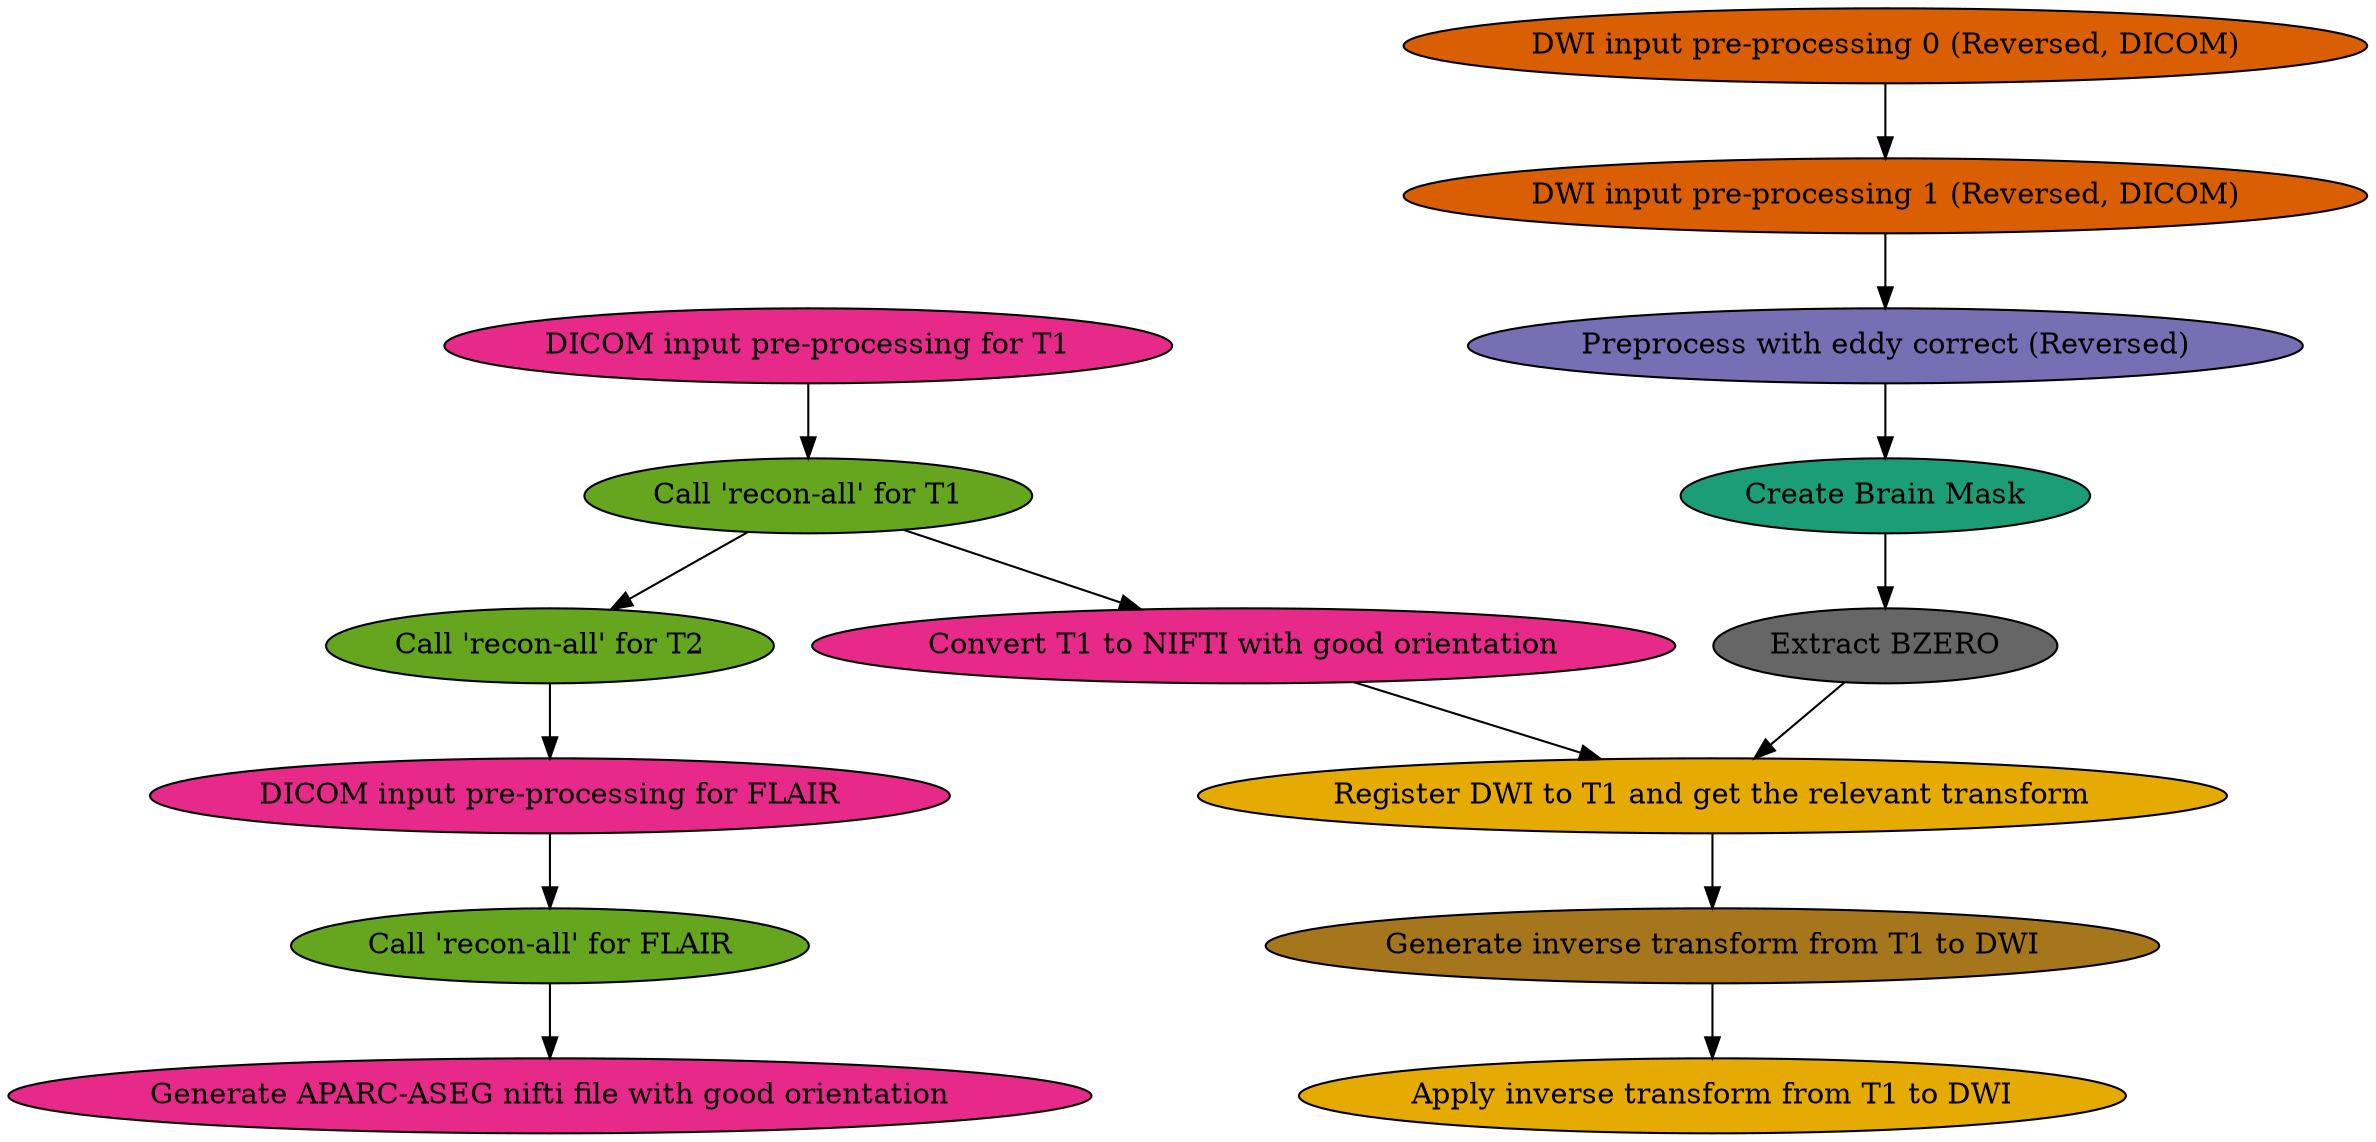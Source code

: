 digraph dag {
    ratio=fill
    node [style=filled,color="#444444",fillcolor="#ffed6f"]
    edge [arrowhead=normal,arrowsize=1.0]

    "ID0000010" [shape=ellipse,color="#000000",fillcolor="#1b9e77",label="Create Brain Mask"]
    "ID0000008" [shape=ellipse,color="#000000",fillcolor="#d95f02",label="DWI input pre-processing 1 (Reversed, DICOM)"]
    "ID0000009" [shape=ellipse,color="#000000",fillcolor="#7570b3",label="Preprocess with eddy correct (Reversed)"]
    "ID0000004" [shape=ellipse,color="#000000",fillcolor="#e7298a",label="DICOM input pre-processing for FLAIR"]
    "ID0000005" [shape=ellipse,color="#000000",fillcolor="#66a61e",label="Call 'recon-all' for FLAIR"]
    "ID0000006" [shape=ellipse,color="#000000",fillcolor="#e7298a",label="Generate APARC-ASEG nifti file with good orientation"]
    "ID0000007" [shape=ellipse,color="#000000",fillcolor="#d95f02",label="DWI input pre-processing 0 (Reversed, DICOM)"]
    "ID0000001" [shape=ellipse,color="#000000",fillcolor="#e7298a",label="DICOM input pre-processing for T1"]
    "ID0000002" [shape=ellipse,color="#000000",fillcolor="#66a61e",label="Call 'recon-all' for T1"]
    "ID0000003" [shape=ellipse,color="#000000",fillcolor="#66a61e",label="Call 'recon-all' for T2"]
    "ID0000013" [shape=ellipse,color="#000000",fillcolor="#e6ab02",label="Register DWI to T1 and get the relevant transform"]
    "ID0000015" [shape=ellipse,color="#000000",fillcolor="#e6ab02",label="Apply inverse transform from T1 to DWI"]
    "ID0000012" [shape=ellipse,color="#000000",fillcolor="#e7298a",label="Convert T1 to NIFTI with good orientation"]
    "ID0000014" [shape=ellipse,color="#000000",fillcolor="#a6761d",label="Generate inverse transform from T1 to DWI"]
    "ID0000011" [shape=ellipse,color="#000000",fillcolor="#666666",label="Extract BZERO"]
    "ID0000010" -> "ID0000011" [color="#000000"]
    "ID0000008" -> "ID0000009" [color="#000000"]
    "ID0000009" -> "ID0000010" [color="#000000"]
    "ID0000004" -> "ID0000005" [color="#000000"]
    "ID0000005" -> "ID0000006" [color="#000000"]
    "ID0000007" -> "ID0000008" [color="#000000"]
    "ID0000001" -> "ID0000002" [color="#000000"]
    "ID0000002" -> "ID0000003" [color="#000000"]
    "ID0000002" -> "ID0000012" [color="#000000"]
    "ID0000003" -> "ID0000004" [color="#000000"]
    "ID0000013" -> "ID0000014" [color="#000000"]
    "ID0000012" -> "ID0000013" [color="#000000"]
    "ID0000014" -> "ID0000015" [color="#000000"]
    "ID0000011" -> "ID0000013" [color="#000000"]
}
